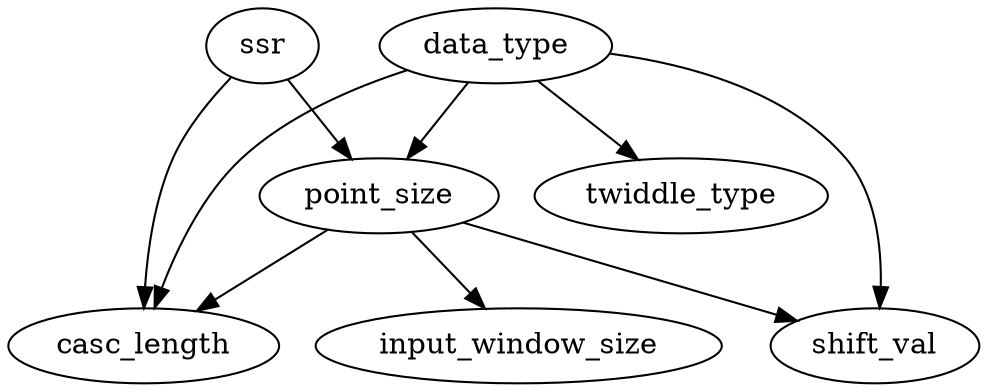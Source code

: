 digraph G {
data_type -> point_size;
ssr -> point_size;
data_type -> twiddle_type;
point_size -> input_window_size;
data_type -> shift_val;
point_size -> shift_val;
data_type -> casc_length;
point_size -> casc_length;
ssr -> casc_length;
}

